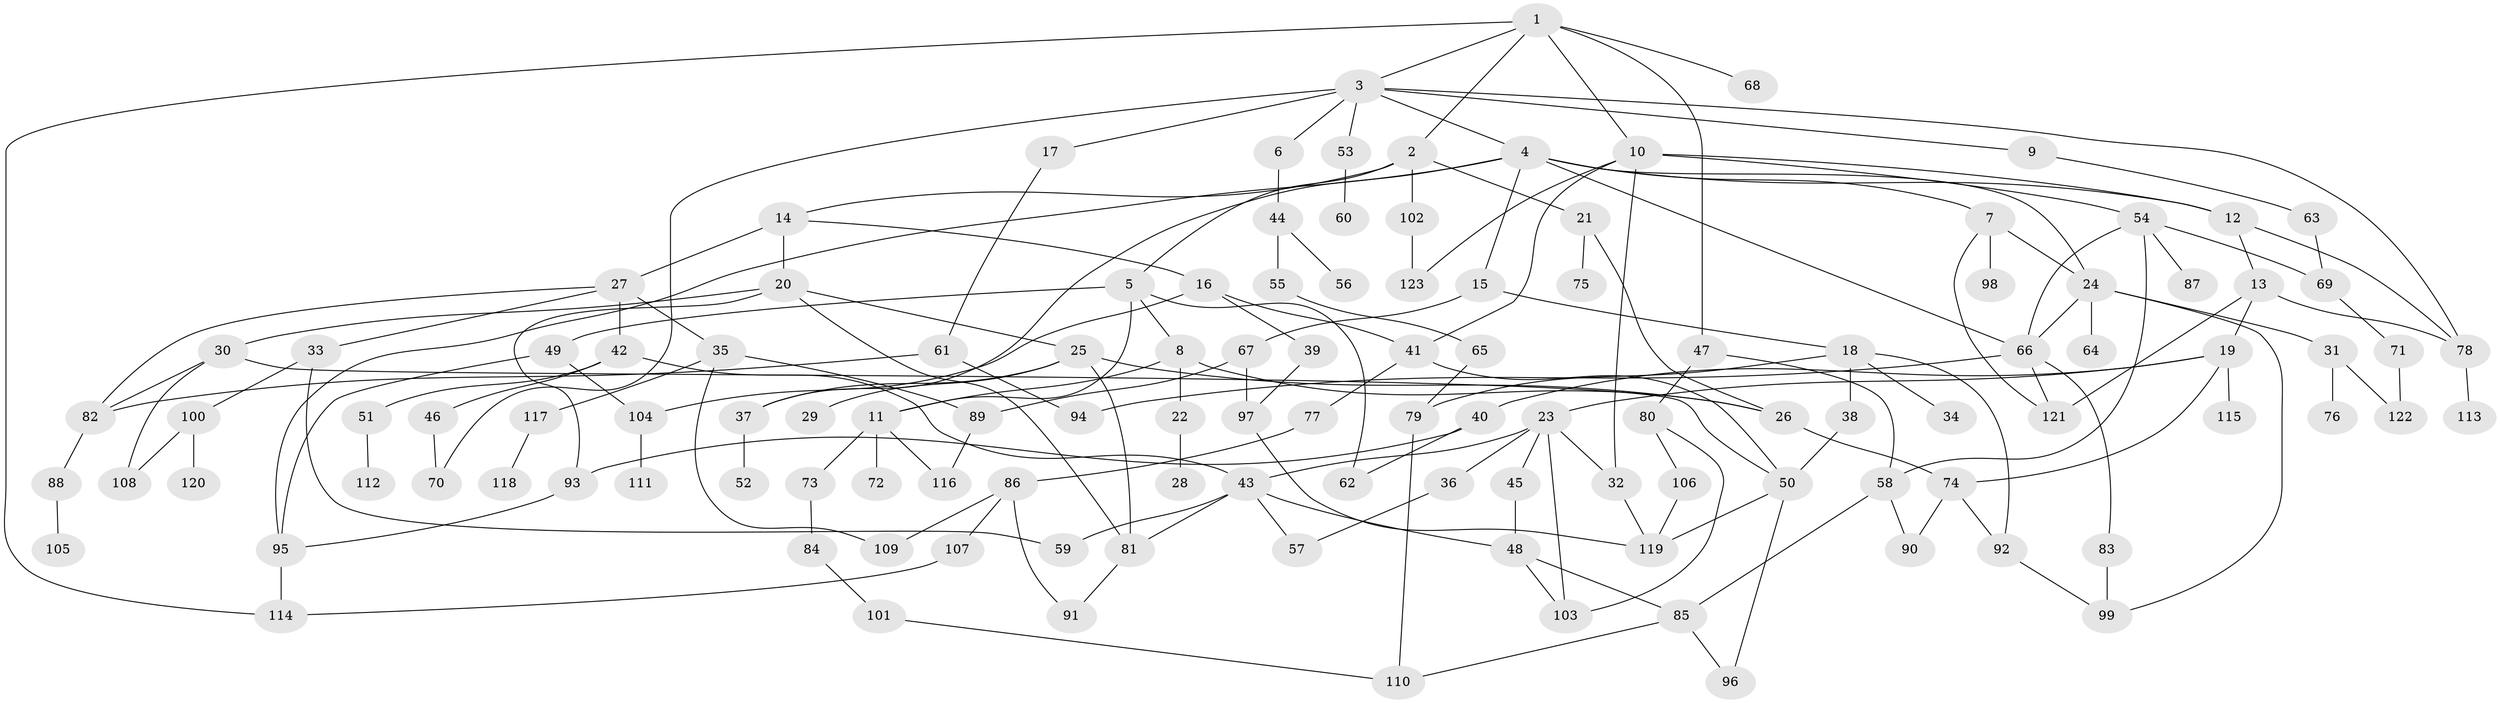 // Generated by graph-tools (version 1.1) at 2025/10/02/27/25 16:10:53]
// undirected, 123 vertices, 180 edges
graph export_dot {
graph [start="1"]
  node [color=gray90,style=filled];
  1;
  2;
  3;
  4;
  5;
  6;
  7;
  8;
  9;
  10;
  11;
  12;
  13;
  14;
  15;
  16;
  17;
  18;
  19;
  20;
  21;
  22;
  23;
  24;
  25;
  26;
  27;
  28;
  29;
  30;
  31;
  32;
  33;
  34;
  35;
  36;
  37;
  38;
  39;
  40;
  41;
  42;
  43;
  44;
  45;
  46;
  47;
  48;
  49;
  50;
  51;
  52;
  53;
  54;
  55;
  56;
  57;
  58;
  59;
  60;
  61;
  62;
  63;
  64;
  65;
  66;
  67;
  68;
  69;
  70;
  71;
  72;
  73;
  74;
  75;
  76;
  77;
  78;
  79;
  80;
  81;
  82;
  83;
  84;
  85;
  86;
  87;
  88;
  89;
  90;
  91;
  92;
  93;
  94;
  95;
  96;
  97;
  98;
  99;
  100;
  101;
  102;
  103;
  104;
  105;
  106;
  107;
  108;
  109;
  110;
  111;
  112;
  113;
  114;
  115;
  116;
  117;
  118;
  119;
  120;
  121;
  122;
  123;
  1 -- 2;
  1 -- 3;
  1 -- 10;
  1 -- 47;
  1 -- 68;
  1 -- 114;
  2 -- 5;
  2 -- 14;
  2 -- 21;
  2 -- 102;
  3 -- 4;
  3 -- 6;
  3 -- 9;
  3 -- 17;
  3 -- 53;
  3 -- 70;
  3 -- 78;
  4 -- 7;
  4 -- 15;
  4 -- 37;
  4 -- 95;
  4 -- 66;
  4 -- 24;
  4 -- 12;
  5 -- 8;
  5 -- 11;
  5 -- 49;
  5 -- 62;
  6 -- 44;
  7 -- 24;
  7 -- 98;
  7 -- 121;
  8 -- 22;
  8 -- 26;
  8 -- 11;
  9 -- 63;
  10 -- 12;
  10 -- 32;
  10 -- 41;
  10 -- 54;
  10 -- 123;
  11 -- 72;
  11 -- 73;
  11 -- 116;
  12 -- 13;
  12 -- 78;
  13 -- 19;
  13 -- 121;
  13 -- 78;
  14 -- 16;
  14 -- 20;
  14 -- 27;
  15 -- 18;
  15 -- 67;
  16 -- 39;
  16 -- 104;
  16 -- 41;
  17 -- 61;
  18 -- 34;
  18 -- 38;
  18 -- 92;
  18 -- 79;
  19 -- 23;
  19 -- 40;
  19 -- 115;
  19 -- 74;
  20 -- 25;
  20 -- 30;
  20 -- 93;
  20 -- 81;
  21 -- 75;
  21 -- 26;
  22 -- 28;
  23 -- 36;
  23 -- 45;
  23 -- 103;
  23 -- 32;
  23 -- 43;
  24 -- 31;
  24 -- 64;
  24 -- 66;
  24 -- 99;
  25 -- 29;
  25 -- 37;
  25 -- 81;
  25 -- 26;
  26 -- 74;
  27 -- 33;
  27 -- 35;
  27 -- 42;
  27 -- 82;
  30 -- 50;
  30 -- 82;
  30 -- 108;
  31 -- 76;
  31 -- 122;
  32 -- 119;
  33 -- 100;
  33 -- 59;
  35 -- 109;
  35 -- 117;
  35 -- 89;
  36 -- 57;
  37 -- 52;
  38 -- 50;
  39 -- 97;
  40 -- 62;
  40 -- 93;
  41 -- 77;
  41 -- 50;
  42 -- 43;
  42 -- 46;
  42 -- 51;
  43 -- 57;
  43 -- 59;
  43 -- 81;
  43 -- 48;
  44 -- 55;
  44 -- 56;
  45 -- 48;
  46 -- 70;
  47 -- 58;
  47 -- 80;
  48 -- 85;
  48 -- 103;
  49 -- 95;
  49 -- 104;
  50 -- 96;
  50 -- 119;
  51 -- 112;
  53 -- 60;
  54 -- 69;
  54 -- 87;
  54 -- 66;
  54 -- 58;
  55 -- 65;
  58 -- 85;
  58 -- 90;
  61 -- 94;
  61 -- 82;
  63 -- 69;
  65 -- 79;
  66 -- 83;
  66 -- 94;
  66 -- 121;
  67 -- 89;
  67 -- 97;
  69 -- 71;
  71 -- 122;
  73 -- 84;
  74 -- 90;
  74 -- 92;
  77 -- 86;
  78 -- 113;
  79 -- 110;
  80 -- 103;
  80 -- 106;
  81 -- 91;
  82 -- 88;
  83 -- 99;
  84 -- 101;
  85 -- 110;
  85 -- 96;
  86 -- 107;
  86 -- 109;
  86 -- 91;
  88 -- 105;
  89 -- 116;
  92 -- 99;
  93 -- 95;
  95 -- 114;
  97 -- 119;
  100 -- 108;
  100 -- 120;
  101 -- 110;
  102 -- 123;
  104 -- 111;
  106 -- 119;
  107 -- 114;
  117 -- 118;
}
